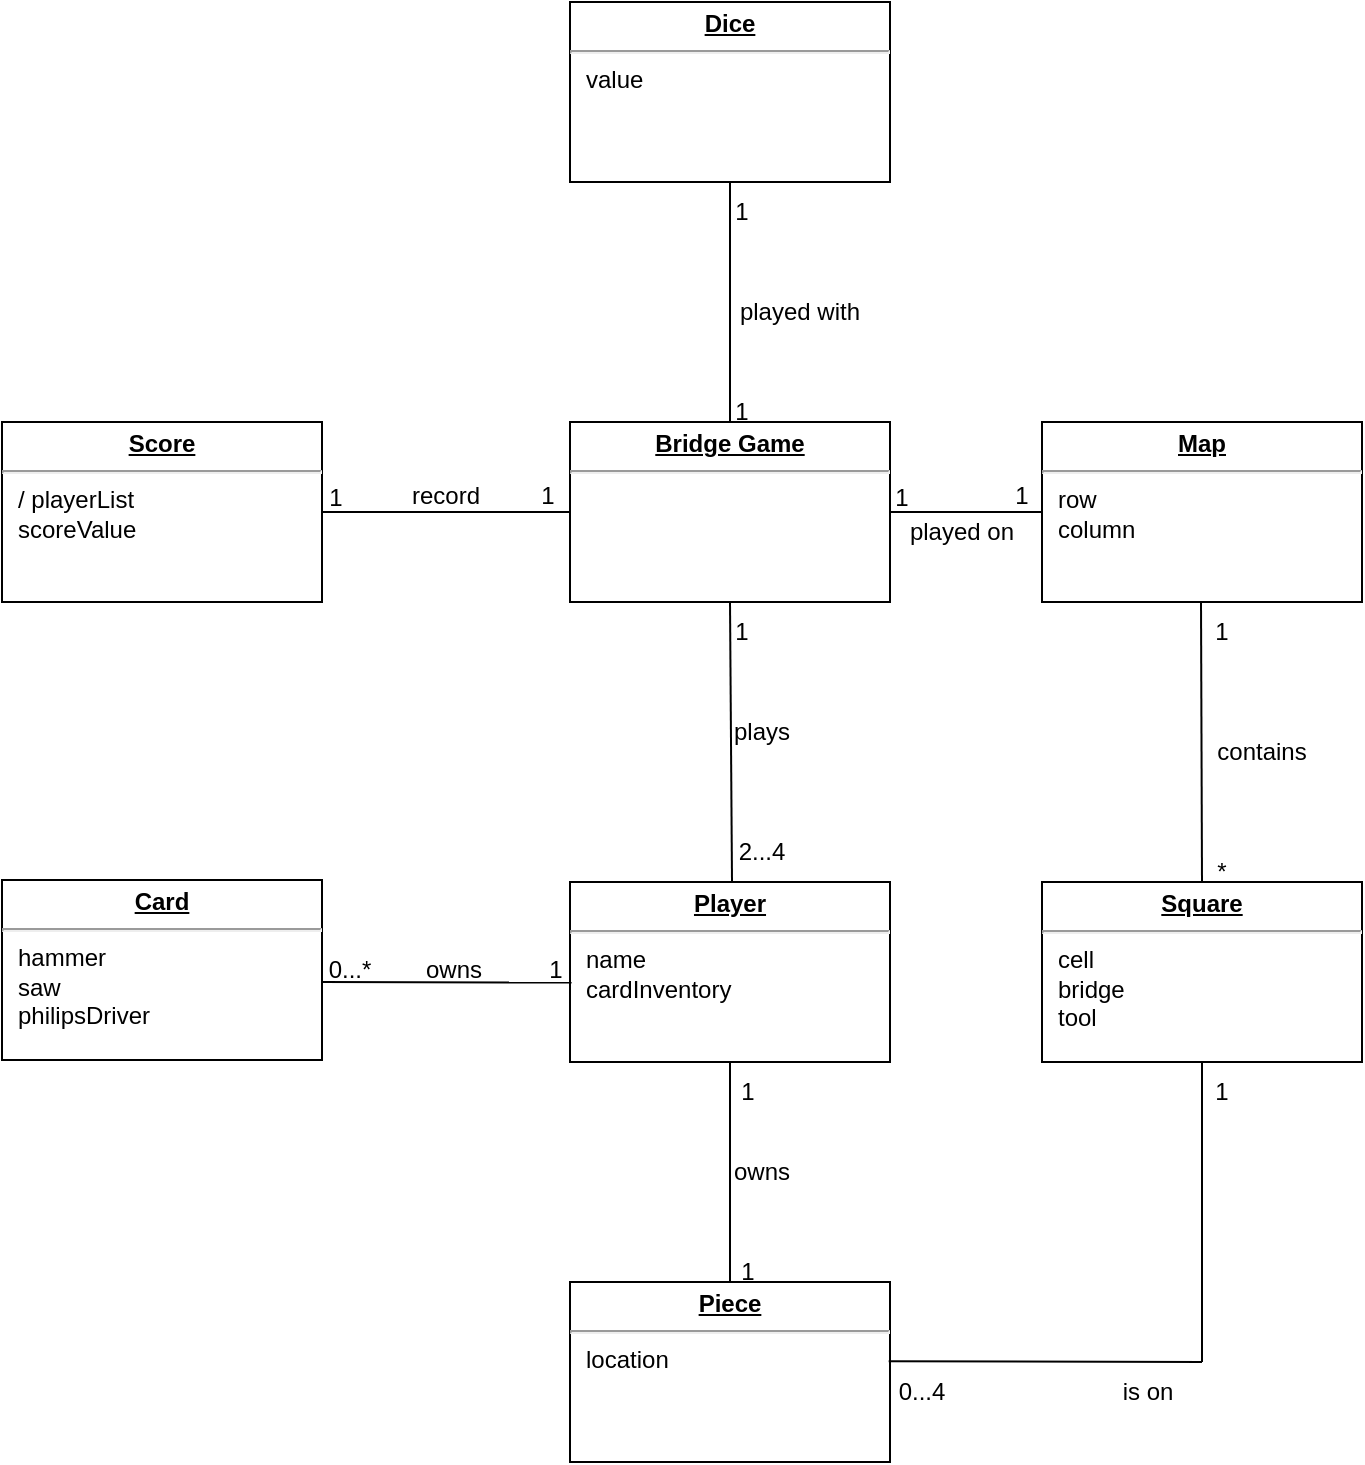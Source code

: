 <mxfile version="19.0.0" type="github">
  <diagram id="ROPJrq2IIXaWx1oVJtoM" name="DomainModel">
    <mxGraphModel dx="1422" dy="786" grid="1" gridSize="10" guides="1" tooltips="1" connect="1" arrows="1" fold="1" page="1" pageScale="1" pageWidth="827" pageHeight="1169" math="0" shadow="0">
      <root>
        <mxCell id="0" />
        <mxCell id="1" parent="0" />
        <mxCell id="GZTJ7-JCTW0fnLTZL_83-5" value="&lt;p style=&quot;margin:0px;margin-top:4px;text-align:center;text-decoration:underline;&quot;&gt;&lt;b&gt;Player&lt;/b&gt;&lt;/p&gt;&lt;hr&gt;&lt;p style=&quot;margin:0px;margin-left:8px;&quot;&gt;name&lt;/p&gt;&lt;p style=&quot;margin:0px;margin-left:8px;&quot;&gt;cardInventory&lt;/p&gt;" style="verticalAlign=top;align=left;overflow=fill;fontSize=12;fontFamily=Helvetica;html=1;" parent="1" vertex="1">
          <mxGeometry x="357" y="580" width="160" height="90" as="geometry" />
        </mxCell>
        <mxCell id="GZTJ7-JCTW0fnLTZL_83-10" value="&lt;p style=&quot;margin:0px;margin-top:4px;text-align:center;text-decoration:underline;&quot;&gt;&lt;b&gt;Dice&lt;/b&gt;&lt;/p&gt;&lt;hr&gt;&lt;p style=&quot;margin:0px;margin-left:8px;&quot;&gt;value&lt;/p&gt;" style="verticalAlign=top;align=left;overflow=fill;fontSize=12;fontFamily=Helvetica;html=1;" parent="1" vertex="1">
          <mxGeometry x="357" y="140" width="160" height="90" as="geometry" />
        </mxCell>
        <mxCell id="GZTJ7-JCTW0fnLTZL_83-11" value="&lt;p style=&quot;margin:0px;margin-top:4px;text-align:center;text-decoration:underline;&quot;&gt;&lt;b&gt;Card&lt;/b&gt;&lt;/p&gt;&lt;hr&gt;&lt;p style=&quot;margin:0px;margin-left:8px;&quot;&gt;hammer&lt;/p&gt;&lt;p style=&quot;margin:0px;margin-left:8px;&quot;&gt;saw&lt;/p&gt;&lt;p style=&quot;margin:0px;margin-left:8px;&quot;&gt;philipsDriver&lt;/p&gt;" style="verticalAlign=top;align=left;overflow=fill;fontSize=12;fontFamily=Helvetica;html=1;" parent="1" vertex="1">
          <mxGeometry x="73" y="579" width="160" height="90" as="geometry" />
        </mxCell>
        <mxCell id="XsCl1-yESDeX2pDNbbkY-1" value="&lt;p style=&quot;margin:0px;margin-top:4px;text-align:center;text-decoration:underline;&quot;&gt;&lt;b&gt;Bridge Game&lt;/b&gt;&lt;/p&gt;&lt;hr&gt;&lt;p style=&quot;margin:0px;margin-left:8px;&quot;&gt;&lt;br&gt;&lt;/p&gt;&lt;p style=&quot;margin:0px;margin-left:8px;&quot;&gt;&lt;br&gt;&lt;/p&gt;" style="verticalAlign=top;align=left;overflow=fill;fontSize=12;fontFamily=Helvetica;html=1;" parent="1" vertex="1">
          <mxGeometry x="357" y="350" width="160" height="90" as="geometry" />
        </mxCell>
        <mxCell id="XsCl1-yESDeX2pDNbbkY-6" value="" style="endArrow=none;html=1;rounded=0;entryX=0.5;entryY=1;entryDx=0;entryDy=0;exitX=0.5;exitY=0;exitDx=0;exitDy=0;" parent="1" source="XsCl1-yESDeX2pDNbbkY-24" target="GZTJ7-JCTW0fnLTZL_83-5" edge="1">
          <mxGeometry width="50" height="50" relative="1" as="geometry">
            <mxPoint x="443" y="760" as="sourcePoint" />
            <mxPoint x="493" y="440" as="targetPoint" />
          </mxGeometry>
        </mxCell>
        <mxCell id="XsCl1-yESDeX2pDNbbkY-8" value="" style="endArrow=none;html=1;rounded=0;entryX=0.5;entryY=1;entryDx=0;entryDy=0;exitX=0.25;exitY=1;exitDx=0;exitDy=0;" parent="1" source="XsCl1-yESDeX2pDNbbkY-13" target="XsCl1-yESDeX2pDNbbkY-1" edge="1">
          <mxGeometry width="50" height="50" relative="1" as="geometry">
            <mxPoint x="363" y="420" as="sourcePoint" />
            <mxPoint x="413" y="370" as="targetPoint" />
          </mxGeometry>
        </mxCell>
        <mxCell id="XsCl1-yESDeX2pDNbbkY-9" value="" style="endArrow=none;html=1;rounded=0;entryX=0;entryY=0.5;entryDx=0;entryDy=0;" parent="1" source="XsCl1-yESDeX2pDNbbkY-1" edge="1">
          <mxGeometry width="50" height="50" relative="1" as="geometry">
            <mxPoint x="363" y="520" as="sourcePoint" />
            <mxPoint x="593" y="395" as="targetPoint" />
          </mxGeometry>
        </mxCell>
        <mxCell id="XsCl1-yESDeX2pDNbbkY-10" value="" style="endArrow=none;html=1;rounded=0;entryX=0;entryY=0.5;entryDx=0;entryDy=0;" parent="1" target="XsCl1-yESDeX2pDNbbkY-1" edge="1">
          <mxGeometry width="50" height="50" relative="1" as="geometry">
            <mxPoint x="233" y="395" as="sourcePoint" />
            <mxPoint x="413" y="370" as="targetPoint" />
          </mxGeometry>
        </mxCell>
        <mxCell id="XsCl1-yESDeX2pDNbbkY-13" value="2...4" style="text;html=1;strokeColor=none;fillColor=none;align=center;verticalAlign=middle;whiteSpace=wrap;rounded=0;" parent="1" vertex="1">
          <mxGeometry x="423" y="550" width="60" height="30" as="geometry" />
        </mxCell>
        <mxCell id="XsCl1-yESDeX2pDNbbkY-14" value="1" style="text;html=1;strokeColor=none;fillColor=none;align=center;verticalAlign=middle;whiteSpace=wrap;rounded=0;" parent="1" vertex="1">
          <mxGeometry x="413" y="440" width="60" height="30" as="geometry" />
        </mxCell>
        <mxCell id="XsCl1-yESDeX2pDNbbkY-15" value="plays" style="text;html=1;strokeColor=none;fillColor=none;align=center;verticalAlign=middle;whiteSpace=wrap;rounded=0;" parent="1" vertex="1">
          <mxGeometry x="423" y="490" width="60" height="30" as="geometry" />
        </mxCell>
        <mxCell id="XsCl1-yESDeX2pDNbbkY-19" value="" style="endArrow=none;html=1;rounded=0;entryX=0.5;entryY=1;entryDx=0;entryDy=0;" parent="1" source="XsCl1-yESDeX2pDNbbkY-1" target="GZTJ7-JCTW0fnLTZL_83-10" edge="1">
          <mxGeometry width="50" height="50" relative="1" as="geometry">
            <mxPoint x="233" y="635" as="sourcePoint" />
            <mxPoint x="373" y="635" as="targetPoint" />
          </mxGeometry>
        </mxCell>
        <mxCell id="XsCl1-yESDeX2pDNbbkY-20" value="1" style="text;html=1;strokeColor=none;fillColor=none;align=center;verticalAlign=middle;whiteSpace=wrap;rounded=0;" parent="1" vertex="1">
          <mxGeometry x="413" y="330" width="60" height="30" as="geometry" />
        </mxCell>
        <mxCell id="XsCl1-yESDeX2pDNbbkY-21" value="1" style="text;html=1;strokeColor=none;fillColor=none;align=center;verticalAlign=middle;whiteSpace=wrap;rounded=0;" parent="1" vertex="1">
          <mxGeometry x="413" y="230" width="60" height="30" as="geometry" />
        </mxCell>
        <mxCell id="XsCl1-yESDeX2pDNbbkY-23" value="played with" style="text;html=1;strokeColor=none;fillColor=none;align=center;verticalAlign=middle;whiteSpace=wrap;rounded=0;" parent="1" vertex="1">
          <mxGeometry x="427" y="280" width="90" height="30" as="geometry" />
        </mxCell>
        <mxCell id="XsCl1-yESDeX2pDNbbkY-24" value="&lt;p style=&quot;margin:0px;margin-top:4px;text-align:center;text-decoration:underline;&quot;&gt;&lt;b&gt;Piece&lt;/b&gt;&lt;/p&gt;&lt;hr&gt;&lt;p style=&quot;margin:0px;margin-left:8px;&quot;&gt;location&lt;/p&gt;" style="verticalAlign=top;align=left;overflow=fill;fontSize=12;fontFamily=Helvetica;html=1;" parent="1" vertex="1">
          <mxGeometry x="357" y="780" width="160" height="90" as="geometry" />
        </mxCell>
        <mxCell id="XsCl1-yESDeX2pDNbbkY-25" value="owns" style="text;html=1;strokeColor=none;fillColor=none;align=center;verticalAlign=middle;whiteSpace=wrap;rounded=0;" parent="1" vertex="1">
          <mxGeometry x="431" y="710" width="44" height="30" as="geometry" />
        </mxCell>
        <mxCell id="XsCl1-yESDeX2pDNbbkY-26" value="1" style="text;html=1;strokeColor=none;fillColor=none;align=center;verticalAlign=middle;whiteSpace=wrap;rounded=0;" parent="1" vertex="1">
          <mxGeometry x="416" y="760" width="60" height="30" as="geometry" />
        </mxCell>
        <mxCell id="XsCl1-yESDeX2pDNbbkY-28" value="1" style="text;html=1;strokeColor=none;fillColor=none;align=center;verticalAlign=middle;whiteSpace=wrap;rounded=0;" parent="1" vertex="1">
          <mxGeometry x="431" y="670" width="30" height="30" as="geometry" />
        </mxCell>
        <mxCell id="XsCl1-yESDeX2pDNbbkY-32" value="&lt;p style=&quot;margin:0px;margin-top:4px;text-align:center;text-decoration:underline;&quot;&gt;&lt;b&gt;Map&lt;/b&gt;&lt;/p&gt;&lt;hr&gt;&lt;p style=&quot;margin:0px;margin-left:8px;&quot;&gt;row&lt;/p&gt;&lt;p style=&quot;margin:0px;margin-left:8px;&quot;&gt;column&lt;/p&gt;" style="verticalAlign=top;align=left;overflow=fill;fontSize=12;fontFamily=Helvetica;html=1;" parent="1" vertex="1">
          <mxGeometry x="593" y="350" width="160" height="90" as="geometry" />
        </mxCell>
        <mxCell id="XsCl1-yESDeX2pDNbbkY-33" value="&lt;p style=&quot;margin:0px;margin-top:4px;text-align:center;text-decoration:underline;&quot;&gt;&lt;b&gt;Score&lt;/b&gt;&lt;/p&gt;&lt;hr&gt;&lt;p style=&quot;margin:0px;margin-left:8px;&quot;&gt;/ playerList&lt;/p&gt;&lt;p style=&quot;margin:0px;margin-left:8px;&quot;&gt;scoreValue&lt;/p&gt;" style="verticalAlign=top;align=left;overflow=fill;fontSize=12;fontFamily=Helvetica;html=1;" parent="1" vertex="1">
          <mxGeometry x="73" y="350" width="160" height="90" as="geometry" />
        </mxCell>
        <mxCell id="XsCl1-yESDeX2pDNbbkY-35" value="&lt;p style=&quot;margin:0px;margin-top:4px;text-align:center;text-decoration:underline;&quot;&gt;&lt;b&gt;Square&lt;/b&gt;&lt;/p&gt;&lt;hr&gt;&lt;p style=&quot;margin:0px;margin-left:8px;&quot;&gt;cell&lt;/p&gt;&lt;p style=&quot;margin:0px;margin-left:8px;&quot;&gt;bridge&lt;/p&gt;&lt;p style=&quot;margin:0px;margin-left:8px;&quot;&gt;tool&lt;/p&gt;" style="verticalAlign=top;align=left;overflow=fill;fontSize=12;fontFamily=Helvetica;html=1;" parent="1" vertex="1">
          <mxGeometry x="593" y="580" width="160" height="90" as="geometry" />
        </mxCell>
        <mxCell id="XsCl1-yESDeX2pDNbbkY-36" value="" style="endArrow=none;html=1;rounded=0;exitX=0.5;exitY=0;exitDx=0;exitDy=0;" parent="1" source="XsCl1-yESDeX2pDNbbkY-35" edge="1">
          <mxGeometry width="50" height="50" relative="1" as="geometry">
            <mxPoint x="673" y="560" as="sourcePoint" />
            <mxPoint x="672.5" y="440" as="targetPoint" />
          </mxGeometry>
        </mxCell>
        <mxCell id="XsCl1-yESDeX2pDNbbkY-37" value="contains" style="text;html=1;strokeColor=none;fillColor=none;align=center;verticalAlign=middle;whiteSpace=wrap;rounded=0;" parent="1" vertex="1">
          <mxGeometry x="673" y="500" width="60" height="30" as="geometry" />
        </mxCell>
        <mxCell id="XsCl1-yESDeX2pDNbbkY-38" value="1" style="text;html=1;strokeColor=none;fillColor=none;align=center;verticalAlign=middle;whiteSpace=wrap;rounded=0;" parent="1" vertex="1">
          <mxGeometry x="653" y="440" width="60" height="30" as="geometry" />
        </mxCell>
        <mxCell id="XsCl1-yESDeX2pDNbbkY-39" value="*" style="text;html=1;strokeColor=none;fillColor=none;align=center;verticalAlign=middle;whiteSpace=wrap;rounded=0;" parent="1" vertex="1">
          <mxGeometry x="653" y="560" width="60" height="30" as="geometry" />
        </mxCell>
        <mxCell id="XsCl1-yESDeX2pDNbbkY-40" value="record" style="text;html=1;strokeColor=none;fillColor=none;align=center;verticalAlign=middle;whiteSpace=wrap;rounded=0;" parent="1" vertex="1">
          <mxGeometry x="250" y="372" width="90" height="30" as="geometry" />
        </mxCell>
        <mxCell id="XsCl1-yESDeX2pDNbbkY-41" value="1" style="text;html=1;strokeColor=none;fillColor=none;align=center;verticalAlign=middle;whiteSpace=wrap;rounded=0;" parent="1" vertex="1">
          <mxGeometry x="331" y="377" width="30" height="20" as="geometry" />
        </mxCell>
        <mxCell id="XsCl1-yESDeX2pDNbbkY-43" value="1" style="text;html=1;strokeColor=none;fillColor=none;align=center;verticalAlign=middle;whiteSpace=wrap;rounded=0;" parent="1" vertex="1">
          <mxGeometry x="225" y="378" width="30" height="20" as="geometry" />
        </mxCell>
        <mxCell id="XsCl1-yESDeX2pDNbbkY-53" value="1" style="text;html=1;strokeColor=none;fillColor=none;align=center;verticalAlign=middle;whiteSpace=wrap;rounded=0;" parent="1" vertex="1">
          <mxGeometry x="553" y="372" width="60" height="30" as="geometry" />
        </mxCell>
        <mxCell id="XsCl1-yESDeX2pDNbbkY-54" value="1" style="text;html=1;strokeColor=none;fillColor=none;align=center;verticalAlign=middle;whiteSpace=wrap;rounded=0;" parent="1" vertex="1">
          <mxGeometry x="493" y="373" width="60" height="30" as="geometry" />
        </mxCell>
        <mxCell id="XsCl1-yESDeX2pDNbbkY-55" value="played on" style="text;html=1;strokeColor=none;fillColor=none;align=center;verticalAlign=middle;whiteSpace=wrap;rounded=0;" parent="1" vertex="1">
          <mxGeometry x="523" y="390" width="60" height="30" as="geometry" />
        </mxCell>
        <mxCell id="XsCl1-yESDeX2pDNbbkY-61" value="" style="endArrow=none;html=1;rounded=0;entryX=0.5;entryY=1;entryDx=0;entryDy=0;" parent="1" target="XsCl1-yESDeX2pDNbbkY-35" edge="1">
          <mxGeometry width="50" height="50" relative="1" as="geometry">
            <mxPoint x="673" y="820" as="sourcePoint" />
            <mxPoint x="403" y="570" as="targetPoint" />
          </mxGeometry>
        </mxCell>
        <mxCell id="XsCl1-yESDeX2pDNbbkY-62" value="" style="endArrow=none;html=1;rounded=0;exitX=0.996;exitY=0.44;exitDx=0;exitDy=0;exitPerimeter=0;" parent="1" source="XsCl1-yESDeX2pDNbbkY-24" edge="1">
          <mxGeometry width="50" height="50" relative="1" as="geometry">
            <mxPoint x="523" y="820" as="sourcePoint" />
            <mxPoint x="673" y="820" as="targetPoint" />
          </mxGeometry>
        </mxCell>
        <mxCell id="XsCl1-yESDeX2pDNbbkY-63" value="0...4" style="text;html=1;strokeColor=none;fillColor=none;align=center;verticalAlign=middle;whiteSpace=wrap;rounded=0;" parent="1" vertex="1">
          <mxGeometry x="503" y="820" width="60" height="30" as="geometry" />
        </mxCell>
        <mxCell id="XsCl1-yESDeX2pDNbbkY-64" value="1" style="text;html=1;strokeColor=none;fillColor=none;align=center;verticalAlign=middle;whiteSpace=wrap;rounded=0;" parent="1" vertex="1">
          <mxGeometry x="668" y="670" width="30" height="30" as="geometry" />
        </mxCell>
        <mxCell id="XsCl1-yESDeX2pDNbbkY-65" value="is on" style="text;html=1;strokeColor=none;fillColor=none;align=center;verticalAlign=middle;whiteSpace=wrap;rounded=0;" parent="1" vertex="1">
          <mxGeometry x="624" y="820" width="44" height="30" as="geometry" />
        </mxCell>
        <mxCell id="XsCl1-yESDeX2pDNbbkY-66" value="" style="endArrow=none;html=1;rounded=0;entryX=0.005;entryY=0.559;entryDx=0;entryDy=0;entryPerimeter=0;" parent="1" target="GZTJ7-JCTW0fnLTZL_83-5" edge="1">
          <mxGeometry width="50" height="50" relative="1" as="geometry">
            <mxPoint x="233" y="630" as="sourcePoint" />
            <mxPoint x="353" y="632" as="targetPoint" />
          </mxGeometry>
        </mxCell>
        <mxCell id="XsCl1-yESDeX2pDNbbkY-67" value="1" style="text;html=1;strokeColor=none;fillColor=none;align=center;verticalAlign=middle;whiteSpace=wrap;rounded=0;" parent="1" vertex="1">
          <mxGeometry x="335" y="609" width="30" height="30" as="geometry" />
        </mxCell>
        <mxCell id="XsCl1-yESDeX2pDNbbkY-68" value="0...*" style="text;html=1;strokeColor=none;fillColor=none;align=center;verticalAlign=middle;whiteSpace=wrap;rounded=0;" parent="1" vertex="1">
          <mxGeometry x="217" y="609" width="60" height="30" as="geometry" />
        </mxCell>
        <mxCell id="XsCl1-yESDeX2pDNbbkY-70" value="owns" style="text;html=1;strokeColor=none;fillColor=none;align=center;verticalAlign=middle;whiteSpace=wrap;rounded=0;" parent="1" vertex="1">
          <mxGeometry x="277" y="609" width="44" height="30" as="geometry" />
        </mxCell>
      </root>
    </mxGraphModel>
  </diagram>
</mxfile>
